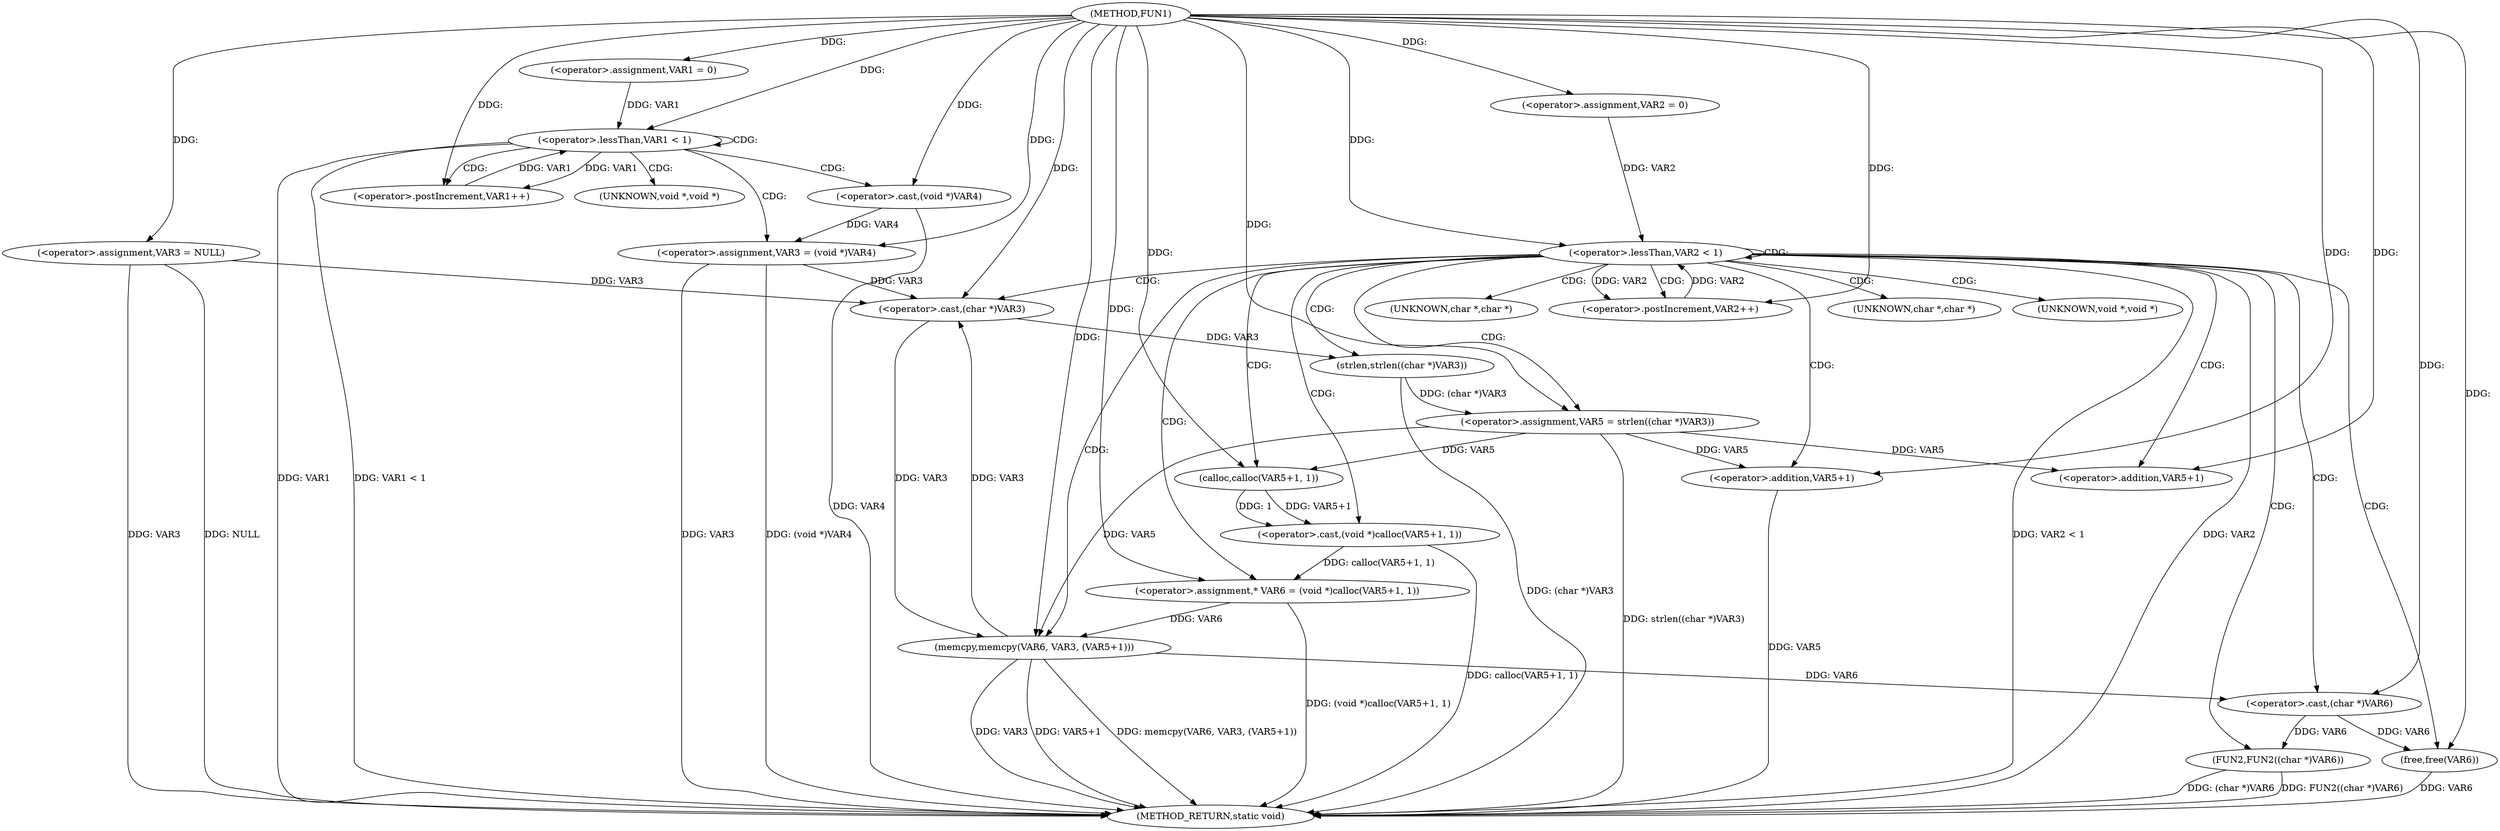 digraph FUN1 {  
"1000100" [label = "(METHOD,FUN1)" ]
"1000163" [label = "(METHOD_RETURN,static void)" ]
"1000105" [label = "(<operator>.assignment,VAR3 = NULL)" ]
"1000109" [label = "(<operator>.assignment,VAR1 = 0)" ]
"1000112" [label = "(<operator>.lessThan,VAR1 < 1)" ]
"1000115" [label = "(<operator>.postIncrement,VAR1++)" ]
"1000118" [label = "(<operator>.assignment,VAR3 = (void *)VAR4)" ]
"1000120" [label = "(<operator>.cast,(void *)VAR4)" ]
"1000124" [label = "(<operator>.assignment,VAR2 = 0)" ]
"1000127" [label = "(<operator>.lessThan,VAR2 < 1)" ]
"1000130" [label = "(<operator>.postIncrement,VAR2++)" ]
"1000135" [label = "(<operator>.assignment,VAR5 = strlen((char *)VAR3))" ]
"1000137" [label = "(strlen,strlen((char *)VAR3))" ]
"1000138" [label = "(<operator>.cast,(char *)VAR3)" ]
"1000142" [label = "(<operator>.assignment,* VAR6 = (void *)calloc(VAR5+1, 1))" ]
"1000144" [label = "(<operator>.cast,(void *)calloc(VAR5+1, 1))" ]
"1000146" [label = "(calloc,calloc(VAR5+1, 1))" ]
"1000147" [label = "(<operator>.addition,VAR5+1)" ]
"1000151" [label = "(memcpy,memcpy(VAR6, VAR3, (VAR5+1)))" ]
"1000154" [label = "(<operator>.addition,VAR5+1)" ]
"1000157" [label = "(FUN2,FUN2((char *)VAR6))" ]
"1000158" [label = "(<operator>.cast,(char *)VAR6)" ]
"1000161" [label = "(free,free(VAR6))" ]
"1000121" [label = "(UNKNOWN,void *,void *)" ]
"1000139" [label = "(UNKNOWN,char *,char *)" ]
"1000145" [label = "(UNKNOWN,void *,void *)" ]
"1000159" [label = "(UNKNOWN,char *,char *)" ]
  "1000157" -> "1000163"  [ label = "DDG: FUN2((char *)VAR6)"] 
  "1000112" -> "1000163"  [ label = "DDG: VAR1 < 1"] 
  "1000151" -> "1000163"  [ label = "DDG: VAR5+1"] 
  "1000120" -> "1000163"  [ label = "DDG: VAR4"] 
  "1000118" -> "1000163"  [ label = "DDG: VAR3"] 
  "1000105" -> "1000163"  [ label = "DDG: NULL"] 
  "1000151" -> "1000163"  [ label = "DDG: memcpy(VAR6, VAR3, (VAR5+1))"] 
  "1000154" -> "1000163"  [ label = "DDG: VAR5"] 
  "1000157" -> "1000163"  [ label = "DDG: (char *)VAR6"] 
  "1000142" -> "1000163"  [ label = "DDG: (void *)calloc(VAR5+1, 1)"] 
  "1000127" -> "1000163"  [ label = "DDG: VAR2 < 1"] 
  "1000151" -> "1000163"  [ label = "DDG: VAR3"] 
  "1000112" -> "1000163"  [ label = "DDG: VAR1"] 
  "1000118" -> "1000163"  [ label = "DDG: (void *)VAR4"] 
  "1000127" -> "1000163"  [ label = "DDG: VAR2"] 
  "1000137" -> "1000163"  [ label = "DDG: (char *)VAR3"] 
  "1000161" -> "1000163"  [ label = "DDG: VAR6"] 
  "1000144" -> "1000163"  [ label = "DDG: calloc(VAR5+1, 1)"] 
  "1000135" -> "1000163"  [ label = "DDG: strlen((char *)VAR3)"] 
  "1000105" -> "1000163"  [ label = "DDG: VAR3"] 
  "1000100" -> "1000105"  [ label = "DDG: "] 
  "1000100" -> "1000109"  [ label = "DDG: "] 
  "1000109" -> "1000112"  [ label = "DDG: VAR1"] 
  "1000115" -> "1000112"  [ label = "DDG: VAR1"] 
  "1000100" -> "1000112"  [ label = "DDG: "] 
  "1000112" -> "1000115"  [ label = "DDG: VAR1"] 
  "1000100" -> "1000115"  [ label = "DDG: "] 
  "1000120" -> "1000118"  [ label = "DDG: VAR4"] 
  "1000100" -> "1000118"  [ label = "DDG: "] 
  "1000100" -> "1000120"  [ label = "DDG: "] 
  "1000100" -> "1000124"  [ label = "DDG: "] 
  "1000124" -> "1000127"  [ label = "DDG: VAR2"] 
  "1000130" -> "1000127"  [ label = "DDG: VAR2"] 
  "1000100" -> "1000127"  [ label = "DDG: "] 
  "1000127" -> "1000130"  [ label = "DDG: VAR2"] 
  "1000100" -> "1000130"  [ label = "DDG: "] 
  "1000137" -> "1000135"  [ label = "DDG: (char *)VAR3"] 
  "1000100" -> "1000135"  [ label = "DDG: "] 
  "1000138" -> "1000137"  [ label = "DDG: VAR3"] 
  "1000151" -> "1000138"  [ label = "DDG: VAR3"] 
  "1000118" -> "1000138"  [ label = "DDG: VAR3"] 
  "1000105" -> "1000138"  [ label = "DDG: VAR3"] 
  "1000100" -> "1000138"  [ label = "DDG: "] 
  "1000144" -> "1000142"  [ label = "DDG: calloc(VAR5+1, 1)"] 
  "1000100" -> "1000142"  [ label = "DDG: "] 
  "1000146" -> "1000144"  [ label = "DDG: VAR5+1"] 
  "1000146" -> "1000144"  [ label = "DDG: 1"] 
  "1000135" -> "1000146"  [ label = "DDG: VAR5"] 
  "1000100" -> "1000146"  [ label = "DDG: "] 
  "1000135" -> "1000147"  [ label = "DDG: VAR5"] 
  "1000100" -> "1000147"  [ label = "DDG: "] 
  "1000142" -> "1000151"  [ label = "DDG: VAR6"] 
  "1000100" -> "1000151"  [ label = "DDG: "] 
  "1000138" -> "1000151"  [ label = "DDG: VAR3"] 
  "1000135" -> "1000151"  [ label = "DDG: VAR5"] 
  "1000100" -> "1000154"  [ label = "DDG: "] 
  "1000135" -> "1000154"  [ label = "DDG: VAR5"] 
  "1000158" -> "1000157"  [ label = "DDG: VAR6"] 
  "1000151" -> "1000158"  [ label = "DDG: VAR6"] 
  "1000100" -> "1000158"  [ label = "DDG: "] 
  "1000158" -> "1000161"  [ label = "DDG: VAR6"] 
  "1000100" -> "1000161"  [ label = "DDG: "] 
  "1000112" -> "1000112"  [ label = "CDG: "] 
  "1000112" -> "1000121"  [ label = "CDG: "] 
  "1000112" -> "1000120"  [ label = "CDG: "] 
  "1000112" -> "1000115"  [ label = "CDG: "] 
  "1000112" -> "1000118"  [ label = "CDG: "] 
  "1000127" -> "1000159"  [ label = "CDG: "] 
  "1000127" -> "1000127"  [ label = "CDG: "] 
  "1000127" -> "1000158"  [ label = "CDG: "] 
  "1000127" -> "1000142"  [ label = "CDG: "] 
  "1000127" -> "1000137"  [ label = "CDG: "] 
  "1000127" -> "1000154"  [ label = "CDG: "] 
  "1000127" -> "1000161"  [ label = "CDG: "] 
  "1000127" -> "1000147"  [ label = "CDG: "] 
  "1000127" -> "1000151"  [ label = "CDG: "] 
  "1000127" -> "1000145"  [ label = "CDG: "] 
  "1000127" -> "1000130"  [ label = "CDG: "] 
  "1000127" -> "1000139"  [ label = "CDG: "] 
  "1000127" -> "1000135"  [ label = "CDG: "] 
  "1000127" -> "1000146"  [ label = "CDG: "] 
  "1000127" -> "1000144"  [ label = "CDG: "] 
  "1000127" -> "1000157"  [ label = "CDG: "] 
  "1000127" -> "1000138"  [ label = "CDG: "] 
}
